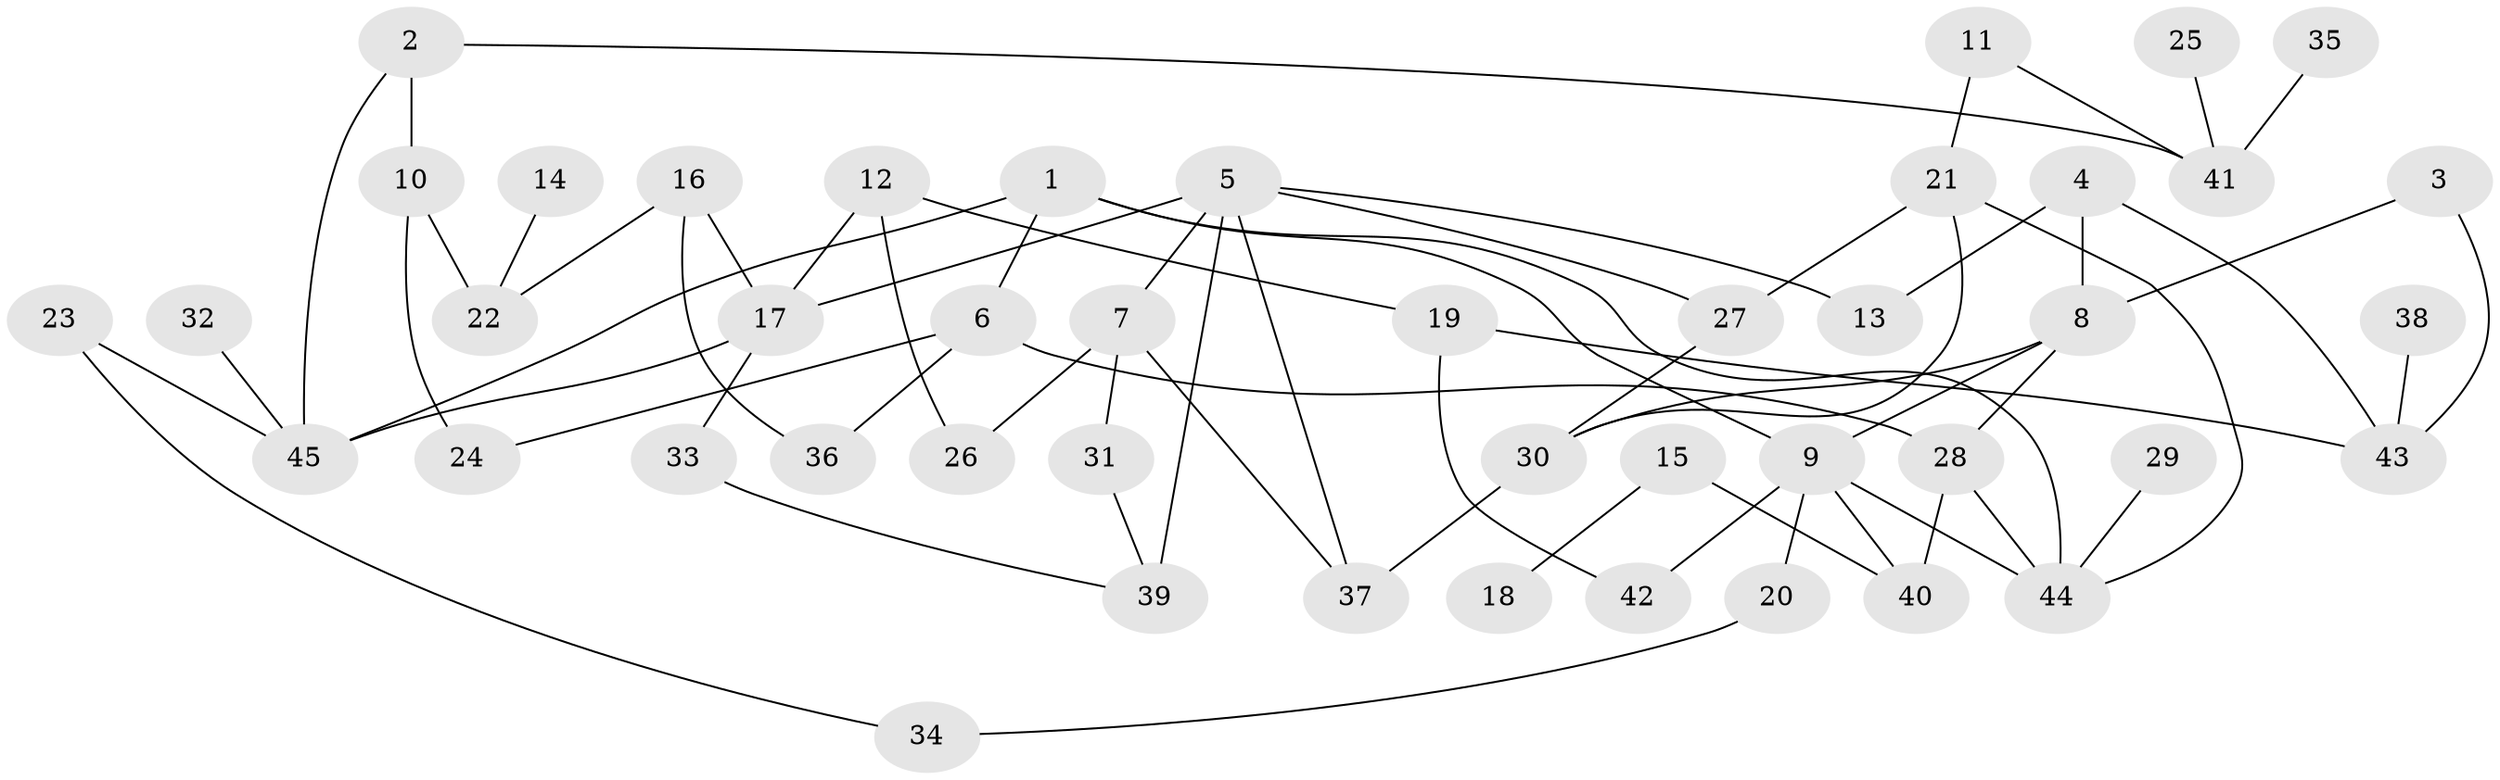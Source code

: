 // original degree distribution, {4: 0.1, 6: 0.044444444444444446, 2: 0.34444444444444444, 3: 0.2, 5: 0.05555555555555555, 1: 0.25555555555555554}
// Generated by graph-tools (version 1.1) at 2025/36/03/04/25 23:36:09]
// undirected, 45 vertices, 65 edges
graph export_dot {
  node [color=gray90,style=filled];
  1;
  2;
  3;
  4;
  5;
  6;
  7;
  8;
  9;
  10;
  11;
  12;
  13;
  14;
  15;
  16;
  17;
  18;
  19;
  20;
  21;
  22;
  23;
  24;
  25;
  26;
  27;
  28;
  29;
  30;
  31;
  32;
  33;
  34;
  35;
  36;
  37;
  38;
  39;
  40;
  41;
  42;
  43;
  44;
  45;
  1 -- 6 [weight=1.0];
  1 -- 9 [weight=1.0];
  1 -- 44 [weight=1.0];
  1 -- 45 [weight=1.0];
  2 -- 10 [weight=1.0];
  2 -- 41 [weight=1.0];
  2 -- 45 [weight=1.0];
  3 -- 8 [weight=1.0];
  3 -- 43 [weight=1.0];
  4 -- 8 [weight=1.0];
  4 -- 13 [weight=1.0];
  4 -- 43 [weight=1.0];
  5 -- 7 [weight=1.0];
  5 -- 13 [weight=1.0];
  5 -- 17 [weight=1.0];
  5 -- 27 [weight=1.0];
  5 -- 37 [weight=1.0];
  5 -- 39 [weight=2.0];
  6 -- 24 [weight=1.0];
  6 -- 28 [weight=1.0];
  6 -- 36 [weight=1.0];
  7 -- 26 [weight=1.0];
  7 -- 31 [weight=1.0];
  7 -- 37 [weight=1.0];
  8 -- 9 [weight=1.0];
  8 -- 28 [weight=1.0];
  8 -- 30 [weight=1.0];
  9 -- 20 [weight=1.0];
  9 -- 40 [weight=1.0];
  9 -- 42 [weight=1.0];
  9 -- 44 [weight=1.0];
  10 -- 22 [weight=1.0];
  10 -- 24 [weight=1.0];
  11 -- 21 [weight=1.0];
  11 -- 41 [weight=1.0];
  12 -- 17 [weight=1.0];
  12 -- 19 [weight=1.0];
  12 -- 26 [weight=1.0];
  14 -- 22 [weight=1.0];
  15 -- 18 [weight=1.0];
  15 -- 40 [weight=1.0];
  16 -- 17 [weight=1.0];
  16 -- 22 [weight=1.0];
  16 -- 36 [weight=1.0];
  17 -- 33 [weight=1.0];
  17 -- 45 [weight=1.0];
  19 -- 42 [weight=1.0];
  19 -- 43 [weight=1.0];
  20 -- 34 [weight=1.0];
  21 -- 27 [weight=1.0];
  21 -- 30 [weight=1.0];
  21 -- 44 [weight=1.0];
  23 -- 34 [weight=1.0];
  23 -- 45 [weight=1.0];
  25 -- 41 [weight=1.0];
  27 -- 30 [weight=1.0];
  28 -- 40 [weight=1.0];
  28 -- 44 [weight=1.0];
  29 -- 44 [weight=1.0];
  30 -- 37 [weight=2.0];
  31 -- 39 [weight=1.0];
  32 -- 45 [weight=1.0];
  33 -- 39 [weight=1.0];
  35 -- 41 [weight=1.0];
  38 -- 43 [weight=1.0];
}
